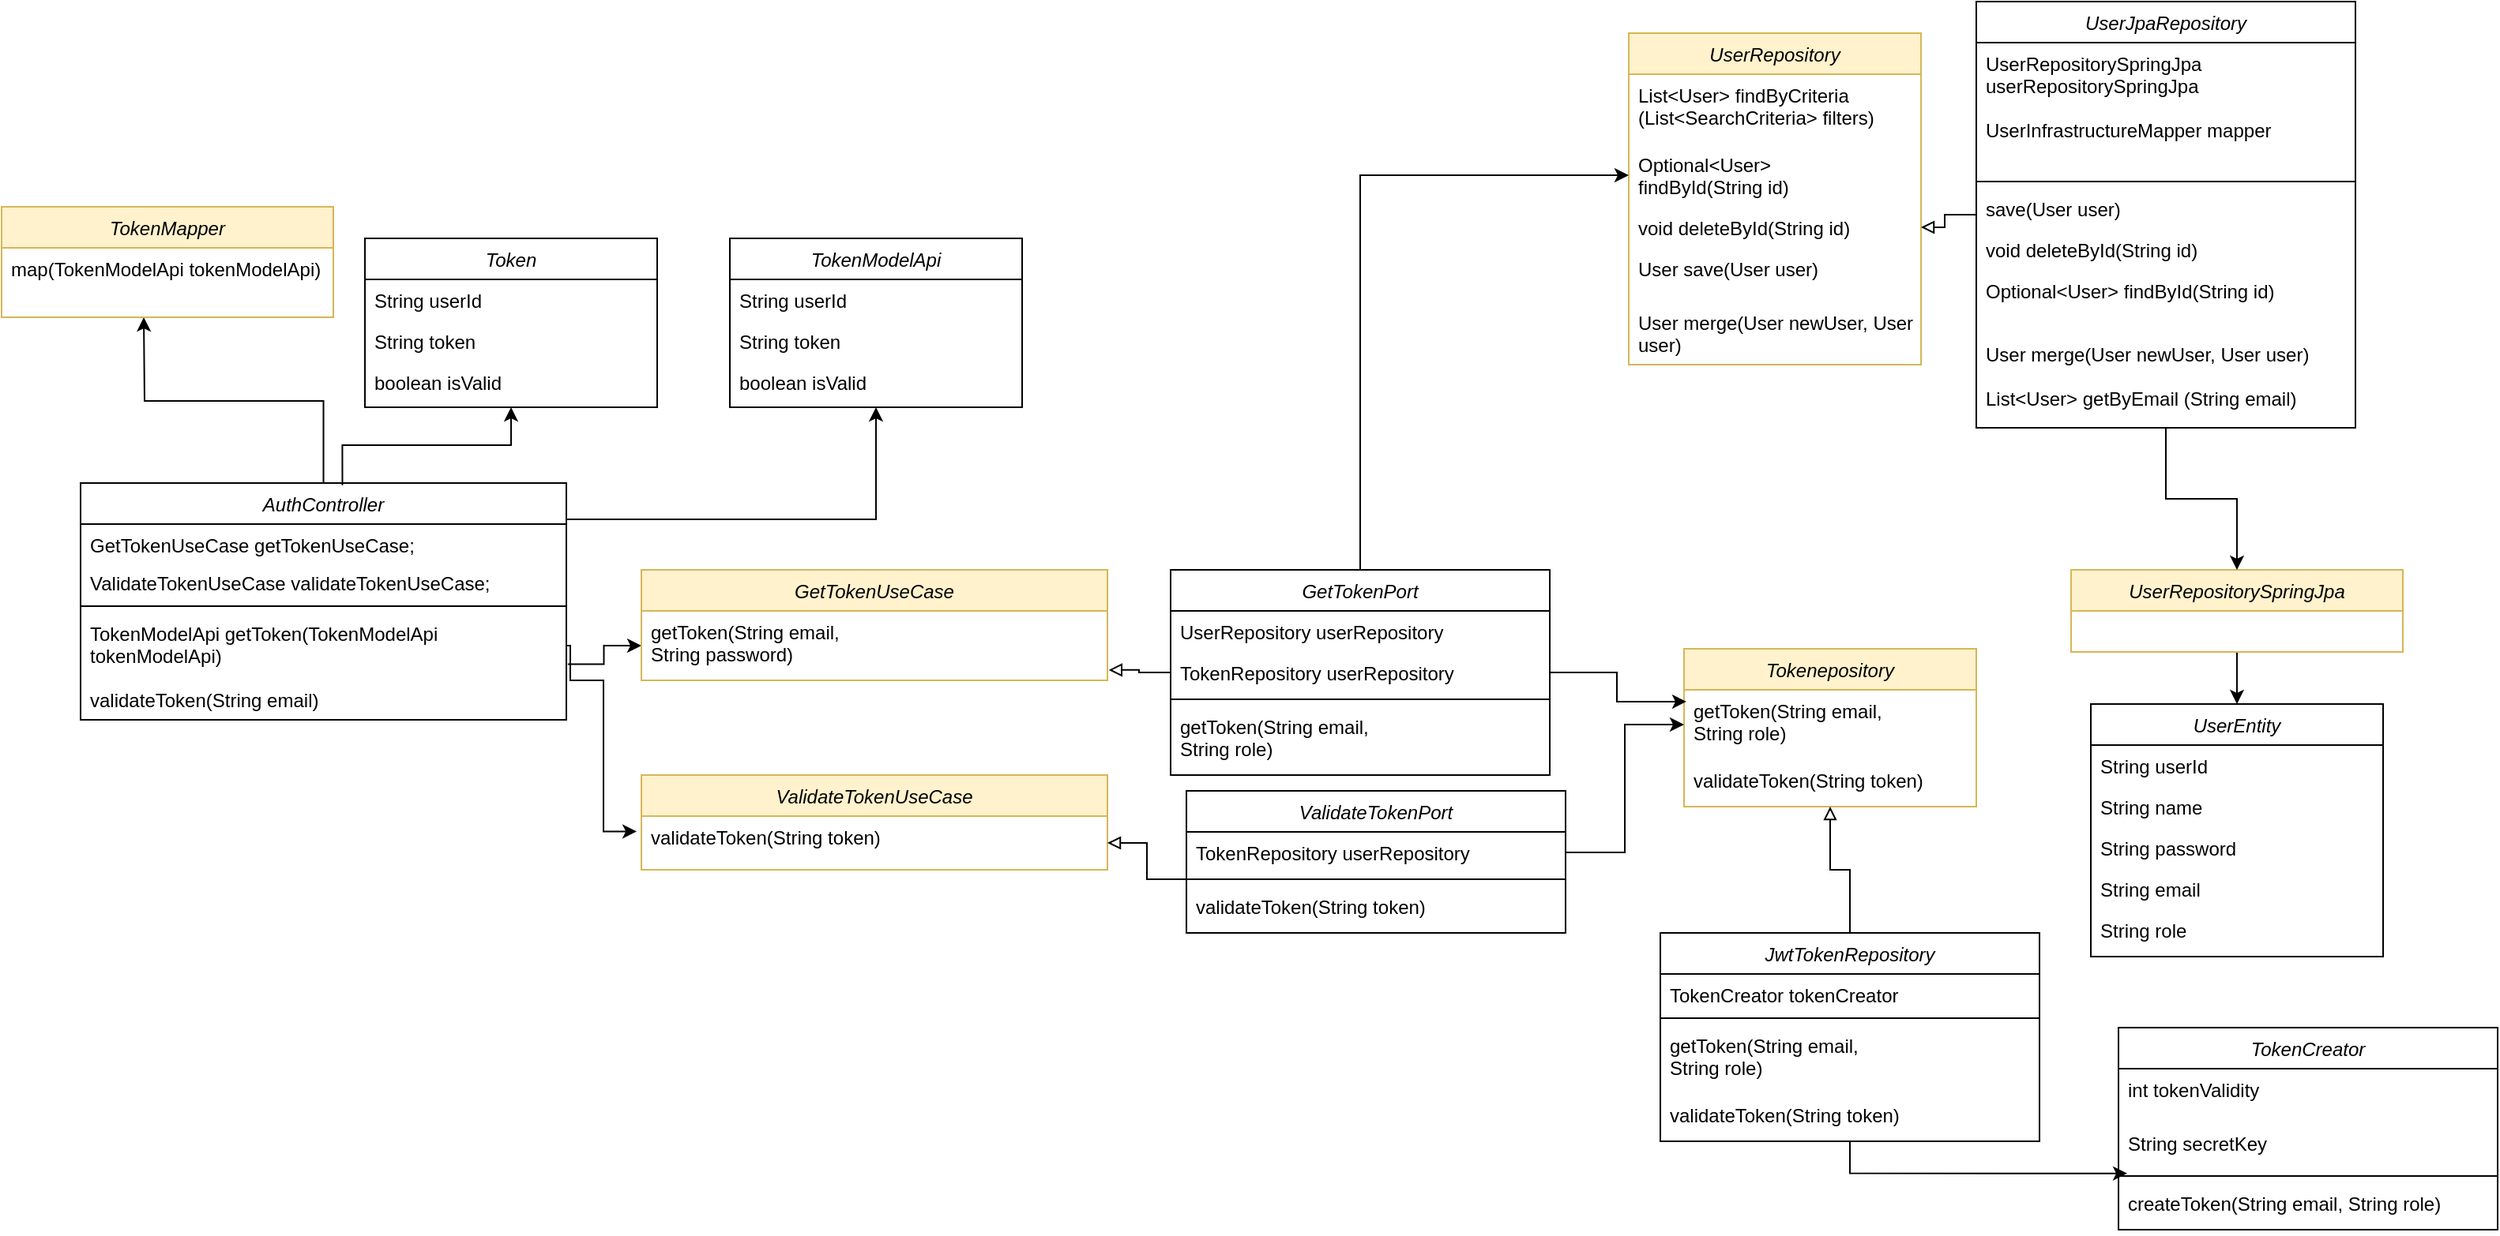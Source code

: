 <mxfile version="26.0.4">
  <diagram id="C5RBs43oDa-KdzZeNtuy" name="Page-1">
    <mxGraphModel dx="4947" dy="3178" grid="1" gridSize="10" guides="1" tooltips="1" connect="1" arrows="1" fold="1" page="1" pageScale="1" pageWidth="3300" pageHeight="2339" math="0" shadow="0">
      <root>
        <mxCell id="WIyWlLk6GJQsqaUBKTNV-0" />
        <mxCell id="WIyWlLk6GJQsqaUBKTNV-1" parent="WIyWlLk6GJQsqaUBKTNV-0" />
        <mxCell id="Ua94AVzxf3ercGOHTS3q-61" style="edgeStyle=orthogonalEdgeStyle;rounded=0;orthogonalLoop=1;jettySize=auto;html=1;" edge="1" parent="WIyWlLk6GJQsqaUBKTNV-1" source="eS_6kq-HFucETP7qqi-i-164">
          <mxGeometry relative="1" as="geometry">
            <mxPoint x="-2770" y="-1360" as="targetPoint" />
          </mxGeometry>
        </mxCell>
        <mxCell id="Ua94AVzxf3ercGOHTS3q-66" style="edgeStyle=orthogonalEdgeStyle;rounded=0;orthogonalLoop=1;jettySize=auto;html=1;entryX=0.5;entryY=1;entryDx=0;entryDy=0;exitX=1.001;exitY=0.153;exitDx=0;exitDy=0;exitPerimeter=0;" edge="1" parent="WIyWlLk6GJQsqaUBKTNV-1" source="eS_6kq-HFucETP7qqi-i-164" target="Ua94AVzxf3ercGOHTS3q-62">
          <mxGeometry relative="1" as="geometry" />
        </mxCell>
        <mxCell id="eS_6kq-HFucETP7qqi-i-164" value="AuthController" style="swimlane;fontStyle=2;align=center;verticalAlign=top;childLayout=stackLayout;horizontal=1;startSize=26;horizontalStack=0;resizeParent=1;resizeLast=0;collapsible=1;marginBottom=0;rounded=0;shadow=0;strokeWidth=1;" parent="WIyWlLk6GJQsqaUBKTNV-1" vertex="1">
          <mxGeometry x="-2810" y="-1255" width="307.5" height="150" as="geometry">
            <mxRectangle x="230" y="140" width="160" height="26" as="alternateBounds" />
          </mxGeometry>
        </mxCell>
        <mxCell id="eS_6kq-HFucETP7qqi-i-168" value="GetTokenUseCase getTokenUseCase;" style="text;align=left;verticalAlign=top;spacingLeft=4;spacingRight=4;overflow=hidden;rotatable=0;points=[[0,0.5],[1,0.5]];portConstraint=eastwest;fillColor=none;" parent="eS_6kq-HFucETP7qqi-i-164" vertex="1">
          <mxGeometry y="26" width="307.5" height="24" as="geometry" />
        </mxCell>
        <mxCell id="Ua94AVzxf3ercGOHTS3q-2" value="ValidateTokenUseCase validateTokenUseCase;" style="text;align=left;verticalAlign=top;spacingLeft=4;spacingRight=4;overflow=hidden;rotatable=0;points=[[0,0.5],[1,0.5]];portConstraint=eastwest;fillColor=none;" vertex="1" parent="eS_6kq-HFucETP7qqi-i-164">
          <mxGeometry y="50" width="307.5" height="24" as="geometry" />
        </mxCell>
        <mxCell id="eS_6kq-HFucETP7qqi-i-169" value="" style="line;html=1;strokeWidth=1;align=left;verticalAlign=middle;spacingTop=-1;spacingLeft=3;spacingRight=3;rotatable=0;labelPosition=right;points=[];portConstraint=eastwest;" parent="eS_6kq-HFucETP7qqi-i-164" vertex="1">
          <mxGeometry y="74" width="307.5" height="8" as="geometry" />
        </mxCell>
        <mxCell id="eS_6kq-HFucETP7qqi-i-170" value="TokenModelApi getToken(TokenModelApi&#xa;tokenModelApi)" style="text;align=left;verticalAlign=top;spacingLeft=4;spacingRight=4;overflow=hidden;rotatable=0;points=[[0,0.5],[1,0.5]];portConstraint=eastwest;" parent="eS_6kq-HFucETP7qqi-i-164" vertex="1">
          <mxGeometry y="82" width="307.5" height="42" as="geometry" />
        </mxCell>
        <mxCell id="eS_6kq-HFucETP7qqi-i-171" value="validateToken(String email)" style="text;align=left;verticalAlign=top;spacingLeft=4;spacingRight=4;overflow=hidden;rotatable=0;points=[[0,0.5],[1,0.5]];portConstraint=eastwest;fillColor=none;" parent="eS_6kq-HFucETP7qqi-i-164" vertex="1">
          <mxGeometry y="124" width="307.5" height="26" as="geometry" />
        </mxCell>
        <mxCell id="eS_6kq-HFucETP7qqi-i-186" style="edgeStyle=orthogonalEdgeStyle;rounded=0;orthogonalLoop=1;jettySize=auto;html=1;entryX=0;entryY=0.5;entryDx=0;entryDy=0;exitX=1.003;exitY=0.781;exitDx=0;exitDy=0;exitPerimeter=0;" parent="WIyWlLk6GJQsqaUBKTNV-1" source="eS_6kq-HFucETP7qqi-i-170" target="eS_6kq-HFucETP7qqi-i-30" edge="1">
          <mxGeometry relative="1" as="geometry">
            <mxPoint x="-2482.5" y="-1157.977" as="sourcePoint" />
          </mxGeometry>
        </mxCell>
        <mxCell id="eS_6kq-HFucETP7qqi-i-205" style="edgeStyle=orthogonalEdgeStyle;rounded=0;orthogonalLoop=1;jettySize=auto;html=1;entryX=0.539;entryY=0.009;entryDx=0;entryDy=0;entryPerimeter=0;startArrow=classic;startFill=1;endArrow=none;endFill=0;exitX=0.5;exitY=1;exitDx=0;exitDy=0;" parent="WIyWlLk6GJQsqaUBKTNV-1" source="myvEQhbf-fIUy_kwvsRt-54" target="eS_6kq-HFucETP7qqi-i-164" edge="1">
          <mxGeometry relative="1" as="geometry">
            <mxPoint x="-2457.467" y="-1370" as="sourcePoint" />
          </mxGeometry>
        </mxCell>
        <mxCell id="myvEQhbf-fIUy_kwvsRt-54" value="Token" style="swimlane;fontStyle=2;align=center;verticalAlign=top;childLayout=stackLayout;horizontal=1;startSize=26;horizontalStack=0;resizeParent=1;resizeLast=0;collapsible=1;marginBottom=0;rounded=0;shadow=0;strokeWidth=1;" parent="WIyWlLk6GJQsqaUBKTNV-1" vertex="1">
          <mxGeometry x="-2630" y="-1410" width="185" height="107" as="geometry">
            <mxRectangle x="230" y="140" width="160" height="26" as="alternateBounds" />
          </mxGeometry>
        </mxCell>
        <mxCell id="myvEQhbf-fIUy_kwvsRt-55" value="String userId" style="text;align=left;verticalAlign=top;spacingLeft=4;spacingRight=4;overflow=hidden;rotatable=0;points=[[0,0.5],[1,0.5]];portConstraint=eastwest;" parent="myvEQhbf-fIUy_kwvsRt-54" vertex="1">
          <mxGeometry y="26" width="185" height="26" as="geometry" />
        </mxCell>
        <mxCell id="myvEQhbf-fIUy_kwvsRt-59" value="String token" style="text;align=left;verticalAlign=top;spacingLeft=4;spacingRight=4;overflow=hidden;rotatable=0;points=[[0,0.5],[1,0.5]];portConstraint=eastwest;" parent="myvEQhbf-fIUy_kwvsRt-54" vertex="1">
          <mxGeometry y="52" width="185" height="26" as="geometry" />
        </mxCell>
        <mxCell id="myvEQhbf-fIUy_kwvsRt-60" value="boolean isValid" style="text;align=left;verticalAlign=top;spacingLeft=4;spacingRight=4;overflow=hidden;rotatable=0;points=[[0,0.5],[1,0.5]];portConstraint=eastwest;" parent="myvEQhbf-fIUy_kwvsRt-54" vertex="1">
          <mxGeometry y="78" width="185" height="26" as="geometry" />
        </mxCell>
        <mxCell id="myvEQhbf-fIUy_kwvsRt-62" value="UserRepository" style="swimlane;fontStyle=2;align=center;verticalAlign=top;childLayout=stackLayout;horizontal=1;startSize=26;horizontalStack=0;resizeParent=1;resizeLast=0;collapsible=1;marginBottom=0;rounded=0;shadow=0;strokeWidth=1;fillColor=#fff2cc;strokeColor=#d6b656;" parent="WIyWlLk6GJQsqaUBKTNV-1" vertex="1">
          <mxGeometry x="-1830" y="-1540" width="185" height="210" as="geometry">
            <mxRectangle x="230" y="140" width="160" height="26" as="alternateBounds" />
          </mxGeometry>
        </mxCell>
        <mxCell id="myvEQhbf-fIUy_kwvsRt-63" value="List&lt;User&gt; findByCriteria&#xa;(List&lt;SearchCriteria&gt; filters)" style="text;align=left;verticalAlign=top;spacingLeft=4;spacingRight=4;overflow=hidden;rotatable=0;points=[[0,0.5],[1,0.5]];portConstraint=eastwest;fillColor=none;" parent="myvEQhbf-fIUy_kwvsRt-62" vertex="1">
          <mxGeometry y="26" width="185" height="44" as="geometry" />
        </mxCell>
        <mxCell id="myvEQhbf-fIUy_kwvsRt-64" value="Optional&lt;User&gt; &#xa;findById(String id)" style="text;align=left;verticalAlign=top;spacingLeft=4;spacingRight=4;overflow=hidden;rotatable=0;points=[[0,0.5],[1,0.5]];portConstraint=eastwest;fillColor=none;" parent="myvEQhbf-fIUy_kwvsRt-62" vertex="1">
          <mxGeometry y="70" width="185" height="40" as="geometry" />
        </mxCell>
        <mxCell id="myvEQhbf-fIUy_kwvsRt-65" value="void deleteById(String id)" style="text;align=left;verticalAlign=top;spacingLeft=4;spacingRight=4;overflow=hidden;rotatable=0;points=[[0,0.5],[1,0.5]];portConstraint=eastwest;fillColor=none;" parent="myvEQhbf-fIUy_kwvsRt-62" vertex="1">
          <mxGeometry y="110" width="185" height="26" as="geometry" />
        </mxCell>
        <mxCell id="myvEQhbf-fIUy_kwvsRt-66" value="User save(User user)" style="text;align=left;verticalAlign=top;spacingLeft=4;spacingRight=4;overflow=hidden;rotatable=0;points=[[0,0.5],[1,0.5]];portConstraint=eastwest;fillColor=none;" parent="myvEQhbf-fIUy_kwvsRt-62" vertex="1">
          <mxGeometry y="136" width="185" height="34" as="geometry" />
        </mxCell>
        <mxCell id="myvEQhbf-fIUy_kwvsRt-67" value="User merge(User newUser, User &#xa;user)" style="text;align=left;verticalAlign=top;spacingLeft=4;spacingRight=4;overflow=hidden;rotatable=0;points=[[0,0.5],[1,0.5]];portConstraint=eastwest;fillColor=none;" parent="myvEQhbf-fIUy_kwvsRt-62" vertex="1">
          <mxGeometry y="170" width="185" height="40" as="geometry" />
        </mxCell>
        <mxCell id="myvEQhbf-fIUy_kwvsRt-91" style="edgeStyle=orthogonalEdgeStyle;rounded=0;orthogonalLoop=1;jettySize=auto;html=1;entryX=0.5;entryY=0;entryDx=0;entryDy=0;" parent="WIyWlLk6GJQsqaUBKTNV-1" source="myvEQhbf-fIUy_kwvsRt-69" target="myvEQhbf-fIUy_kwvsRt-80" edge="1">
          <mxGeometry relative="1" as="geometry" />
        </mxCell>
        <mxCell id="myvEQhbf-fIUy_kwvsRt-69" value="UserRepositorySpringJpa" style="swimlane;fontStyle=2;align=center;verticalAlign=top;childLayout=stackLayout;horizontal=1;startSize=26;horizontalStack=0;resizeParent=1;resizeLast=0;collapsible=1;marginBottom=0;rounded=0;shadow=0;strokeWidth=1;fillColor=#fff2cc;strokeColor=#d6b656;" parent="WIyWlLk6GJQsqaUBKTNV-1" vertex="1">
          <mxGeometry x="-1550" y="-1200" width="210" height="52" as="geometry">
            <mxRectangle x="230" y="140" width="160" height="26" as="alternateBounds" />
          </mxGeometry>
        </mxCell>
        <mxCell id="myvEQhbf-fIUy_kwvsRt-92" style="edgeStyle=orthogonalEdgeStyle;rounded=0;orthogonalLoop=1;jettySize=auto;html=1;entryX=1;entryY=0.5;entryDx=0;entryDy=0;endArrow=block;endFill=0;" parent="WIyWlLk6GJQsqaUBKTNV-1" source="myvEQhbf-fIUy_kwvsRt-71" target="myvEQhbf-fIUy_kwvsRt-65" edge="1">
          <mxGeometry relative="1" as="geometry" />
        </mxCell>
        <mxCell id="Ua94AVzxf3ercGOHTS3q-26" style="edgeStyle=orthogonalEdgeStyle;rounded=0;orthogonalLoop=1;jettySize=auto;html=1;entryX=0.5;entryY=0;entryDx=0;entryDy=0;" edge="1" parent="WIyWlLk6GJQsqaUBKTNV-1" source="myvEQhbf-fIUy_kwvsRt-71" target="myvEQhbf-fIUy_kwvsRt-69">
          <mxGeometry relative="1" as="geometry" />
        </mxCell>
        <mxCell id="myvEQhbf-fIUy_kwvsRt-71" value="UserJpaRepository" style="swimlane;fontStyle=2;align=center;verticalAlign=top;childLayout=stackLayout;horizontal=1;startSize=26;horizontalStack=0;resizeParent=1;resizeLast=0;collapsible=1;marginBottom=0;rounded=0;shadow=0;strokeWidth=1;" parent="WIyWlLk6GJQsqaUBKTNV-1" vertex="1">
          <mxGeometry x="-1610" y="-1560" width="240" height="270" as="geometry">
            <mxRectangle x="230" y="140" width="160" height="26" as="alternateBounds" />
          </mxGeometry>
        </mxCell>
        <mxCell id="myvEQhbf-fIUy_kwvsRt-72" value="UserRepositorySpringJpa &#xa;userRepositorySpringJpa" style="text;align=left;verticalAlign=top;spacingLeft=4;spacingRight=4;overflow=hidden;rotatable=0;points=[[0,0.5],[1,0.5]];portConstraint=eastwest;fillColor=none;" parent="myvEQhbf-fIUy_kwvsRt-71" vertex="1">
          <mxGeometry y="26" width="240" height="42" as="geometry" />
        </mxCell>
        <mxCell id="myvEQhbf-fIUy_kwvsRt-73" value="UserInfrastructureMapper mapper" style="text;align=left;verticalAlign=top;spacingLeft=4;spacingRight=4;overflow=hidden;rotatable=0;points=[[0,0.5],[1,0.5]];portConstraint=eastwest;fillColor=none;" parent="myvEQhbf-fIUy_kwvsRt-71" vertex="1">
          <mxGeometry y="68" width="240" height="42" as="geometry" />
        </mxCell>
        <mxCell id="myvEQhbf-fIUy_kwvsRt-74" value="" style="line;html=1;strokeWidth=1;align=left;verticalAlign=middle;spacingTop=-1;spacingLeft=3;spacingRight=3;rotatable=0;labelPosition=right;points=[];portConstraint=eastwest;" parent="myvEQhbf-fIUy_kwvsRt-71" vertex="1">
          <mxGeometry y="110" width="240" height="8" as="geometry" />
        </mxCell>
        <mxCell id="myvEQhbf-fIUy_kwvsRt-75" value="save(User user)" style="text;align=left;verticalAlign=top;spacingLeft=4;spacingRight=4;overflow=hidden;rotatable=0;points=[[0,0.5],[1,0.5]];portConstraint=eastwest;" parent="myvEQhbf-fIUy_kwvsRt-71" vertex="1">
          <mxGeometry y="118" width="240" height="26" as="geometry" />
        </mxCell>
        <mxCell id="myvEQhbf-fIUy_kwvsRt-76" value="void deleteById(String id)" style="text;align=left;verticalAlign=top;spacingLeft=4;spacingRight=4;overflow=hidden;rotatable=0;points=[[0,0.5],[1,0.5]];portConstraint=eastwest;fillColor=none;" parent="myvEQhbf-fIUy_kwvsRt-71" vertex="1">
          <mxGeometry y="144" width="240" height="26" as="geometry" />
        </mxCell>
        <mxCell id="myvEQhbf-fIUy_kwvsRt-77" value="Optional&lt;User&gt; findById(String id)" style="text;align=left;verticalAlign=top;spacingLeft=4;spacingRight=4;overflow=hidden;rotatable=0;points=[[0,0.5],[1,0.5]];portConstraint=eastwest;fillColor=none;" parent="myvEQhbf-fIUy_kwvsRt-71" vertex="1">
          <mxGeometry y="170" width="240" height="40" as="geometry" />
        </mxCell>
        <mxCell id="myvEQhbf-fIUy_kwvsRt-78" value="User merge(User newUser, User user)" style="text;align=left;verticalAlign=top;spacingLeft=4;spacingRight=4;overflow=hidden;rotatable=0;points=[[0,0.5],[1,0.5]];portConstraint=eastwest;fillColor=none;" parent="myvEQhbf-fIUy_kwvsRt-71" vertex="1">
          <mxGeometry y="210" width="240" height="28" as="geometry" />
        </mxCell>
        <mxCell id="myvEQhbf-fIUy_kwvsRt-79" value="List&lt;User&gt; getByEmail (String email)" style="text;align=left;verticalAlign=top;spacingLeft=4;spacingRight=4;overflow=hidden;rotatable=0;points=[[0,0.5],[1,0.5]];portConstraint=eastwest;fillColor=none;" parent="myvEQhbf-fIUy_kwvsRt-71" vertex="1">
          <mxGeometry y="238" width="240" height="30" as="geometry" />
        </mxCell>
        <mxCell id="myvEQhbf-fIUy_kwvsRt-80" value="UserEntity" style="swimlane;fontStyle=2;align=center;verticalAlign=top;childLayout=stackLayout;horizontal=1;startSize=26;horizontalStack=0;resizeParent=1;resizeLast=0;collapsible=1;marginBottom=0;rounded=0;shadow=0;strokeWidth=1;" parent="WIyWlLk6GJQsqaUBKTNV-1" vertex="1">
          <mxGeometry x="-1537.5" y="-1115" width="185" height="160" as="geometry">
            <mxRectangle x="230" y="140" width="160" height="26" as="alternateBounds" />
          </mxGeometry>
        </mxCell>
        <mxCell id="myvEQhbf-fIUy_kwvsRt-81" value="String userId" style="text;align=left;verticalAlign=top;spacingLeft=4;spacingRight=4;overflow=hidden;rotatable=0;points=[[0,0.5],[1,0.5]];portConstraint=eastwest;" parent="myvEQhbf-fIUy_kwvsRt-80" vertex="1">
          <mxGeometry y="26" width="185" height="26" as="geometry" />
        </mxCell>
        <mxCell id="myvEQhbf-fIUy_kwvsRt-82" value="String name" style="text;align=left;verticalAlign=top;spacingLeft=4;spacingRight=4;overflow=hidden;rotatable=0;points=[[0,0.5],[1,0.5]];portConstraint=eastwest;" parent="myvEQhbf-fIUy_kwvsRt-80" vertex="1">
          <mxGeometry y="52" width="185" height="26" as="geometry" />
        </mxCell>
        <mxCell id="myvEQhbf-fIUy_kwvsRt-83" value="String password" style="text;align=left;verticalAlign=top;spacingLeft=4;spacingRight=4;overflow=hidden;rotatable=0;points=[[0,0.5],[1,0.5]];portConstraint=eastwest;" parent="myvEQhbf-fIUy_kwvsRt-80" vertex="1">
          <mxGeometry y="78" width="185" height="26" as="geometry" />
        </mxCell>
        <mxCell id="myvEQhbf-fIUy_kwvsRt-84" value="String email" style="text;align=left;verticalAlign=top;spacingLeft=4;spacingRight=4;overflow=hidden;rotatable=0;points=[[0,0.5],[1,0.5]];portConstraint=eastwest;" parent="myvEQhbf-fIUy_kwvsRt-80" vertex="1">
          <mxGeometry y="104" width="185" height="26" as="geometry" />
        </mxCell>
        <mxCell id="Ua94AVzxf3ercGOHTS3q-0" value="String role" style="text;align=left;verticalAlign=top;spacingLeft=4;spacingRight=4;overflow=hidden;rotatable=0;points=[[0,0.5],[1,0.5]];portConstraint=eastwest;" vertex="1" parent="myvEQhbf-fIUy_kwvsRt-80">
          <mxGeometry y="130" width="185" height="26" as="geometry" />
        </mxCell>
        <mxCell id="myvEQhbf-fIUy_kwvsRt-93" style="edgeStyle=orthogonalEdgeStyle;rounded=0;orthogonalLoop=1;jettySize=auto;html=1;entryX=0;entryY=0.5;entryDx=0;entryDy=0;exitX=0.5;exitY=0;exitDx=0;exitDy=0;" parent="WIyWlLk6GJQsqaUBKTNV-1" source="Ua94AVzxf3ercGOHTS3q-13" target="myvEQhbf-fIUy_kwvsRt-64" edge="1">
          <mxGeometry relative="1" as="geometry">
            <mxPoint x="-2000" y="-1210" as="sourcePoint" />
          </mxGeometry>
        </mxCell>
        <mxCell id="Ua94AVzxf3ercGOHTS3q-9" value="GetTokenUseCase" style="swimlane;fontStyle=2;align=center;verticalAlign=top;childLayout=stackLayout;horizontal=1;startSize=26;horizontalStack=0;resizeParent=1;resizeLast=0;collapsible=1;marginBottom=0;rounded=0;shadow=0;strokeWidth=1;fillColor=#fff2cc;strokeColor=#d6b656;" vertex="1" parent="WIyWlLk6GJQsqaUBKTNV-1">
          <mxGeometry x="-2455" y="-1200" width="295" height="70" as="geometry">
            <mxRectangle x="230" y="140" width="160" height="26" as="alternateBounds" />
          </mxGeometry>
        </mxCell>
        <mxCell id="eS_6kq-HFucETP7qqi-i-30" value="getToken(String email, &#xa;String password)" style="text;align=left;verticalAlign=top;spacingLeft=4;spacingRight=4;overflow=hidden;rotatable=0;points=[[0,0.5],[1,0.5]];portConstraint=eastwest;" parent="Ua94AVzxf3ercGOHTS3q-9" vertex="1">
          <mxGeometry y="26" width="295" height="44" as="geometry" />
        </mxCell>
        <mxCell id="Ua94AVzxf3ercGOHTS3q-11" value="ValidateTokenUseCase" style="swimlane;fontStyle=2;align=center;verticalAlign=top;childLayout=stackLayout;horizontal=1;startSize=26;horizontalStack=0;resizeParent=1;resizeLast=0;collapsible=1;marginBottom=0;rounded=0;shadow=0;strokeWidth=1;fillColor=#fff2cc;strokeColor=#d6b656;" vertex="1" parent="WIyWlLk6GJQsqaUBKTNV-1">
          <mxGeometry x="-2455" y="-1070" width="295" height="60" as="geometry">
            <mxRectangle x="230" y="140" width="160" height="26" as="alternateBounds" />
          </mxGeometry>
        </mxCell>
        <mxCell id="Ua94AVzxf3ercGOHTS3q-12" value="validateToken(String token)" style="text;align=left;verticalAlign=top;spacingLeft=4;spacingRight=4;overflow=hidden;rotatable=0;points=[[0,0.5],[1,0.5]];portConstraint=eastwest;" vertex="1" parent="Ua94AVzxf3ercGOHTS3q-11">
          <mxGeometry y="26" width="295" height="34" as="geometry" />
        </mxCell>
        <mxCell id="Ua94AVzxf3ercGOHTS3q-13" value="GetTokenPort" style="swimlane;fontStyle=2;align=center;verticalAlign=top;childLayout=stackLayout;horizontal=1;startSize=26;horizontalStack=0;resizeParent=1;resizeLast=0;collapsible=1;marginBottom=0;rounded=0;shadow=0;strokeWidth=1;" vertex="1" parent="WIyWlLk6GJQsqaUBKTNV-1">
          <mxGeometry x="-2120" y="-1200" width="240" height="130" as="geometry">
            <mxRectangle x="230" y="140" width="160" height="26" as="alternateBounds" />
          </mxGeometry>
        </mxCell>
        <mxCell id="Ua94AVzxf3ercGOHTS3q-14" value="UserRepository userRepository" style="text;align=left;verticalAlign=top;spacingLeft=4;spacingRight=4;overflow=hidden;rotatable=0;points=[[0,0.5],[1,0.5]];portConstraint=eastwest;" vertex="1" parent="Ua94AVzxf3ercGOHTS3q-13">
          <mxGeometry y="26" width="240" height="26" as="geometry" />
        </mxCell>
        <mxCell id="Ua94AVzxf3ercGOHTS3q-17" value="TokenRepository userRepository" style="text;align=left;verticalAlign=top;spacingLeft=4;spacingRight=4;overflow=hidden;rotatable=0;points=[[0,0.5],[1,0.5]];portConstraint=eastwest;" vertex="1" parent="Ua94AVzxf3ercGOHTS3q-13">
          <mxGeometry y="52" width="240" height="26" as="geometry" />
        </mxCell>
        <mxCell id="Ua94AVzxf3ercGOHTS3q-15" value="" style="line;html=1;strokeWidth=1;align=left;verticalAlign=middle;spacingTop=-1;spacingLeft=3;spacingRight=3;rotatable=0;labelPosition=right;points=[];portConstraint=eastwest;" vertex="1" parent="Ua94AVzxf3ercGOHTS3q-13">
          <mxGeometry y="78" width="240" height="8" as="geometry" />
        </mxCell>
        <mxCell id="Ua94AVzxf3ercGOHTS3q-19" value="getToken(String email, &#xa;String role)" style="text;align=left;verticalAlign=top;spacingLeft=4;spacingRight=4;overflow=hidden;rotatable=0;points=[[0,0.5],[1,0.5]];portConstraint=eastwest;" vertex="1" parent="Ua94AVzxf3ercGOHTS3q-13">
          <mxGeometry y="86" width="240" height="44" as="geometry" />
        </mxCell>
        <mxCell id="Ua94AVzxf3ercGOHTS3q-18" style="edgeStyle=orthogonalEdgeStyle;rounded=0;orthogonalLoop=1;jettySize=auto;html=1;entryX=1.003;entryY=0.851;entryDx=0;entryDy=0;entryPerimeter=0;endArrow=block;endFill=0;" edge="1" parent="WIyWlLk6GJQsqaUBKTNV-1" source="Ua94AVzxf3ercGOHTS3q-17" target="eS_6kq-HFucETP7qqi-i-30">
          <mxGeometry relative="1" as="geometry" />
        </mxCell>
        <mxCell id="Ua94AVzxf3ercGOHTS3q-20" value="ValidateTokenPort" style="swimlane;fontStyle=2;align=center;verticalAlign=top;childLayout=stackLayout;horizontal=1;startSize=26;horizontalStack=0;resizeParent=1;resizeLast=0;collapsible=1;marginBottom=0;rounded=0;shadow=0;strokeWidth=1;" vertex="1" parent="WIyWlLk6GJQsqaUBKTNV-1">
          <mxGeometry x="-2110" y="-1060" width="240" height="90" as="geometry">
            <mxRectangle x="230" y="140" width="160" height="26" as="alternateBounds" />
          </mxGeometry>
        </mxCell>
        <mxCell id="Ua94AVzxf3ercGOHTS3q-22" value="TokenRepository userRepository" style="text;align=left;verticalAlign=top;spacingLeft=4;spacingRight=4;overflow=hidden;rotatable=0;points=[[0,0.5],[1,0.5]];portConstraint=eastwest;" vertex="1" parent="Ua94AVzxf3ercGOHTS3q-20">
          <mxGeometry y="26" width="240" height="26" as="geometry" />
        </mxCell>
        <mxCell id="Ua94AVzxf3ercGOHTS3q-23" value="" style="line;html=1;strokeWidth=1;align=left;verticalAlign=middle;spacingTop=-1;spacingLeft=3;spacingRight=3;rotatable=0;labelPosition=right;points=[];portConstraint=eastwest;" vertex="1" parent="Ua94AVzxf3ercGOHTS3q-20">
          <mxGeometry y="52" width="240" height="8" as="geometry" />
        </mxCell>
        <mxCell id="Ua94AVzxf3ercGOHTS3q-27" value="validateToken(String token)" style="text;align=left;verticalAlign=top;spacingLeft=4;spacingRight=4;overflow=hidden;rotatable=0;points=[[0,0.5],[1,0.5]];portConstraint=eastwest;" vertex="1" parent="Ua94AVzxf3ercGOHTS3q-20">
          <mxGeometry y="60" width="240" height="30" as="geometry" />
        </mxCell>
        <mxCell id="Ua94AVzxf3ercGOHTS3q-25" style="edgeStyle=orthogonalEdgeStyle;rounded=0;orthogonalLoop=1;jettySize=auto;html=1;entryX=1;entryY=0.5;entryDx=0;entryDy=0;endArrow=block;endFill=0;" edge="1" parent="WIyWlLk6GJQsqaUBKTNV-1" source="Ua94AVzxf3ercGOHTS3q-23" target="Ua94AVzxf3ercGOHTS3q-12">
          <mxGeometry relative="1" as="geometry" />
        </mxCell>
        <mxCell id="Ua94AVzxf3ercGOHTS3q-28" value="Tokenepository" style="swimlane;fontStyle=2;align=center;verticalAlign=top;childLayout=stackLayout;horizontal=1;startSize=26;horizontalStack=0;resizeParent=1;resizeLast=0;collapsible=1;marginBottom=0;rounded=0;shadow=0;strokeWidth=1;fillColor=#fff2cc;strokeColor=#d6b656;" vertex="1" parent="WIyWlLk6GJQsqaUBKTNV-1">
          <mxGeometry x="-1795" y="-1150" width="185" height="100" as="geometry">
            <mxRectangle x="230" y="140" width="160" height="26" as="alternateBounds" />
          </mxGeometry>
        </mxCell>
        <mxCell id="Ua94AVzxf3ercGOHTS3q-47" value="getToken(String email, &#xa;String role)" style="text;align=left;verticalAlign=top;spacingLeft=4;spacingRight=4;overflow=hidden;rotatable=0;points=[[0,0.5],[1,0.5]];portConstraint=eastwest;" vertex="1" parent="Ua94AVzxf3ercGOHTS3q-28">
          <mxGeometry y="26" width="185" height="44" as="geometry" />
        </mxCell>
        <mxCell id="Ua94AVzxf3ercGOHTS3q-48" value="validateToken(String token)" style="text;align=left;verticalAlign=top;spacingLeft=4;spacingRight=4;overflow=hidden;rotatable=0;points=[[0,0.5],[1,0.5]];portConstraint=eastwest;" vertex="1" parent="Ua94AVzxf3ercGOHTS3q-28">
          <mxGeometry y="70" width="185" height="30" as="geometry" />
        </mxCell>
        <mxCell id="Ua94AVzxf3ercGOHTS3q-34" value="JwtTokenRepository" style="swimlane;fontStyle=2;align=center;verticalAlign=top;childLayout=stackLayout;horizontal=1;startSize=26;horizontalStack=0;resizeParent=1;resizeLast=0;collapsible=1;marginBottom=0;rounded=0;shadow=0;strokeWidth=1;" vertex="1" parent="WIyWlLk6GJQsqaUBKTNV-1">
          <mxGeometry x="-1810" y="-970" width="240" height="132" as="geometry">
            <mxRectangle x="230" y="140" width="160" height="26" as="alternateBounds" />
          </mxGeometry>
        </mxCell>
        <mxCell id="Ua94AVzxf3ercGOHTS3q-35" value="TokenCreator tokenCreator" style="text;align=left;verticalAlign=top;spacingLeft=4;spacingRight=4;overflow=hidden;rotatable=0;points=[[0,0.5],[1,0.5]];portConstraint=eastwest;fillColor=none;" vertex="1" parent="Ua94AVzxf3ercGOHTS3q-34">
          <mxGeometry y="26" width="240" height="24" as="geometry" />
        </mxCell>
        <mxCell id="Ua94AVzxf3ercGOHTS3q-37" value="" style="line;html=1;strokeWidth=1;align=left;verticalAlign=middle;spacingTop=-1;spacingLeft=3;spacingRight=3;rotatable=0;labelPosition=right;points=[];portConstraint=eastwest;" vertex="1" parent="Ua94AVzxf3ercGOHTS3q-34">
          <mxGeometry y="50" width="240" height="8" as="geometry" />
        </mxCell>
        <mxCell id="Ua94AVzxf3ercGOHTS3q-49" value="getToken(String email, &#xa;String role)" style="text;align=left;verticalAlign=top;spacingLeft=4;spacingRight=4;overflow=hidden;rotatable=0;points=[[0,0.5],[1,0.5]];portConstraint=eastwest;" vertex="1" parent="Ua94AVzxf3ercGOHTS3q-34">
          <mxGeometry y="58" width="240" height="44" as="geometry" />
        </mxCell>
        <mxCell id="Ua94AVzxf3ercGOHTS3q-50" value="validateToken(String token)" style="text;align=left;verticalAlign=top;spacingLeft=4;spacingRight=4;overflow=hidden;rotatable=0;points=[[0,0.5],[1,0.5]];portConstraint=eastwest;" vertex="1" parent="Ua94AVzxf3ercGOHTS3q-34">
          <mxGeometry y="102" width="240" height="30" as="geometry" />
        </mxCell>
        <mxCell id="Ua94AVzxf3ercGOHTS3q-43" style="edgeStyle=orthogonalEdgeStyle;rounded=0;orthogonalLoop=1;jettySize=auto;html=1;exitX=1;exitY=0.5;exitDx=0;exitDy=0;entryX=0.008;entryY=0.17;entryDx=0;entryDy=0;entryPerimeter=0;" edge="1" parent="WIyWlLk6GJQsqaUBKTNV-1" source="Ua94AVzxf3ercGOHTS3q-17" target="Ua94AVzxf3ercGOHTS3q-47">
          <mxGeometry relative="1" as="geometry">
            <mxPoint x="-1795" y="-1194" as="targetPoint" />
          </mxGeometry>
        </mxCell>
        <mxCell id="Ua94AVzxf3ercGOHTS3q-44" style="edgeStyle=orthogonalEdgeStyle;rounded=0;orthogonalLoop=1;jettySize=auto;html=1;" edge="1" parent="WIyWlLk6GJQsqaUBKTNV-1" source="Ua94AVzxf3ercGOHTS3q-22" target="Ua94AVzxf3ercGOHTS3q-47">
          <mxGeometry relative="1" as="geometry">
            <mxPoint x="-1795" y="-1201" as="targetPoint" />
          </mxGeometry>
        </mxCell>
        <mxCell id="Ua94AVzxf3ercGOHTS3q-45" style="edgeStyle=orthogonalEdgeStyle;rounded=0;orthogonalLoop=1;jettySize=auto;html=1;entryX=0.5;entryY=1;entryDx=0;entryDy=0;endArrow=block;endFill=0;" edge="1" parent="WIyWlLk6GJQsqaUBKTNV-1" source="Ua94AVzxf3ercGOHTS3q-34" target="Ua94AVzxf3ercGOHTS3q-28">
          <mxGeometry relative="1" as="geometry">
            <mxPoint x="-1725.625" y="-1147.88" as="targetPoint" />
          </mxGeometry>
        </mxCell>
        <mxCell id="Ua94AVzxf3ercGOHTS3q-51" value="TokenCreator" style="swimlane;fontStyle=2;align=center;verticalAlign=top;childLayout=stackLayout;horizontal=1;startSize=26;horizontalStack=0;resizeParent=1;resizeLast=0;collapsible=1;marginBottom=0;rounded=0;shadow=0;strokeWidth=1;" vertex="1" parent="WIyWlLk6GJQsqaUBKTNV-1">
          <mxGeometry x="-1520" y="-910" width="240" height="128" as="geometry">
            <mxRectangle x="230" y="140" width="160" height="26" as="alternateBounds" />
          </mxGeometry>
        </mxCell>
        <mxCell id="Ua94AVzxf3ercGOHTS3q-52" value="int tokenValidity" style="text;align=left;verticalAlign=top;spacingLeft=4;spacingRight=4;overflow=hidden;rotatable=0;points=[[0,0.5],[1,0.5]];portConstraint=eastwest;fillColor=none;" vertex="1" parent="Ua94AVzxf3ercGOHTS3q-51">
          <mxGeometry y="26" width="240" height="34" as="geometry" />
        </mxCell>
        <mxCell id="Ua94AVzxf3ercGOHTS3q-57" value="String secretKey" style="text;align=left;verticalAlign=top;spacingLeft=4;spacingRight=4;overflow=hidden;rotatable=0;points=[[0,0.5],[1,0.5]];portConstraint=eastwest;fillColor=none;" vertex="1" parent="Ua94AVzxf3ercGOHTS3q-51">
          <mxGeometry y="60" width="240" height="30" as="geometry" />
        </mxCell>
        <mxCell id="Ua94AVzxf3ercGOHTS3q-53" value="" style="line;html=1;strokeWidth=1;align=left;verticalAlign=middle;spacingTop=-1;spacingLeft=3;spacingRight=3;rotatable=0;labelPosition=right;points=[];portConstraint=eastwest;" vertex="1" parent="Ua94AVzxf3ercGOHTS3q-51">
          <mxGeometry y="90" width="240" height="8" as="geometry" />
        </mxCell>
        <mxCell id="Ua94AVzxf3ercGOHTS3q-55" value="createToken(String email, String role)" style="text;align=left;verticalAlign=top;spacingLeft=4;spacingRight=4;overflow=hidden;rotatable=0;points=[[0,0.5],[1,0.5]];portConstraint=eastwest;" vertex="1" parent="Ua94AVzxf3ercGOHTS3q-51">
          <mxGeometry y="98" width="240" height="30" as="geometry" />
        </mxCell>
        <mxCell id="Ua94AVzxf3ercGOHTS3q-58" style="edgeStyle=orthogonalEdgeStyle;rounded=0;orthogonalLoop=1;jettySize=auto;html=1;entryX=0.023;entryY=0.293;entryDx=0;entryDy=0;entryPerimeter=0;" edge="1" parent="WIyWlLk6GJQsqaUBKTNV-1" source="Ua94AVzxf3ercGOHTS3q-34" target="Ua94AVzxf3ercGOHTS3q-53">
          <mxGeometry relative="1" as="geometry" />
        </mxCell>
        <mxCell id="Ua94AVzxf3ercGOHTS3q-59" value="TokenMapper" style="swimlane;fontStyle=2;align=center;verticalAlign=top;childLayout=stackLayout;horizontal=1;startSize=26;horizontalStack=0;resizeParent=1;resizeLast=0;collapsible=1;marginBottom=0;rounded=0;shadow=0;strokeWidth=1;fillColor=#fff2cc;strokeColor=#d6b656;" vertex="1" parent="WIyWlLk6GJQsqaUBKTNV-1">
          <mxGeometry x="-2860" y="-1430" width="210" height="70" as="geometry">
            <mxRectangle x="230" y="140" width="160" height="26" as="alternateBounds" />
          </mxGeometry>
        </mxCell>
        <mxCell id="Ua94AVzxf3ercGOHTS3q-60" value="map(TokenModelApi tokenModelApi)" style="text;align=left;verticalAlign=top;spacingLeft=4;spacingRight=4;overflow=hidden;rotatable=0;points=[[0,0.5],[1,0.5]];portConstraint=eastwest;" vertex="1" parent="Ua94AVzxf3ercGOHTS3q-59">
          <mxGeometry y="26" width="210" height="34" as="geometry" />
        </mxCell>
        <mxCell id="Ua94AVzxf3ercGOHTS3q-62" value="TokenModelApi" style="swimlane;fontStyle=2;align=center;verticalAlign=top;childLayout=stackLayout;horizontal=1;startSize=26;horizontalStack=0;resizeParent=1;resizeLast=0;collapsible=1;marginBottom=0;rounded=0;shadow=0;strokeWidth=1;" vertex="1" parent="WIyWlLk6GJQsqaUBKTNV-1">
          <mxGeometry x="-2399" y="-1410" width="185" height="107" as="geometry">
            <mxRectangle x="230" y="140" width="160" height="26" as="alternateBounds" />
          </mxGeometry>
        </mxCell>
        <mxCell id="Ua94AVzxf3ercGOHTS3q-63" value="String userId" style="text;align=left;verticalAlign=top;spacingLeft=4;spacingRight=4;overflow=hidden;rotatable=0;points=[[0,0.5],[1,0.5]];portConstraint=eastwest;" vertex="1" parent="Ua94AVzxf3ercGOHTS3q-62">
          <mxGeometry y="26" width="185" height="26" as="geometry" />
        </mxCell>
        <mxCell id="Ua94AVzxf3ercGOHTS3q-64" value="String token" style="text;align=left;verticalAlign=top;spacingLeft=4;spacingRight=4;overflow=hidden;rotatable=0;points=[[0,0.5],[1,0.5]];portConstraint=eastwest;" vertex="1" parent="Ua94AVzxf3ercGOHTS3q-62">
          <mxGeometry y="52" width="185" height="26" as="geometry" />
        </mxCell>
        <mxCell id="Ua94AVzxf3ercGOHTS3q-65" value="boolean isValid" style="text;align=left;verticalAlign=top;spacingLeft=4;spacingRight=4;overflow=hidden;rotatable=0;points=[[0,0.5],[1,0.5]];portConstraint=eastwest;" vertex="1" parent="Ua94AVzxf3ercGOHTS3q-62">
          <mxGeometry y="78" width="185" height="26" as="geometry" />
        </mxCell>
        <mxCell id="Ua94AVzxf3ercGOHTS3q-67" style="edgeStyle=orthogonalEdgeStyle;rounded=0;orthogonalLoop=1;jettySize=auto;html=1;entryX=-0.01;entryY=0.285;entryDx=0;entryDy=0;entryPerimeter=0;" edge="1" parent="WIyWlLk6GJQsqaUBKTNV-1" source="eS_6kq-HFucETP7qqi-i-170" target="Ua94AVzxf3ercGOHTS3q-12">
          <mxGeometry relative="1" as="geometry">
            <Array as="points">
              <mxPoint x="-2500" y="-1152" />
              <mxPoint x="-2500" y="-1130" />
              <mxPoint x="-2479" y="-1130" />
              <mxPoint x="-2479" y="-1034" />
            </Array>
          </mxGeometry>
        </mxCell>
      </root>
    </mxGraphModel>
  </diagram>
</mxfile>
